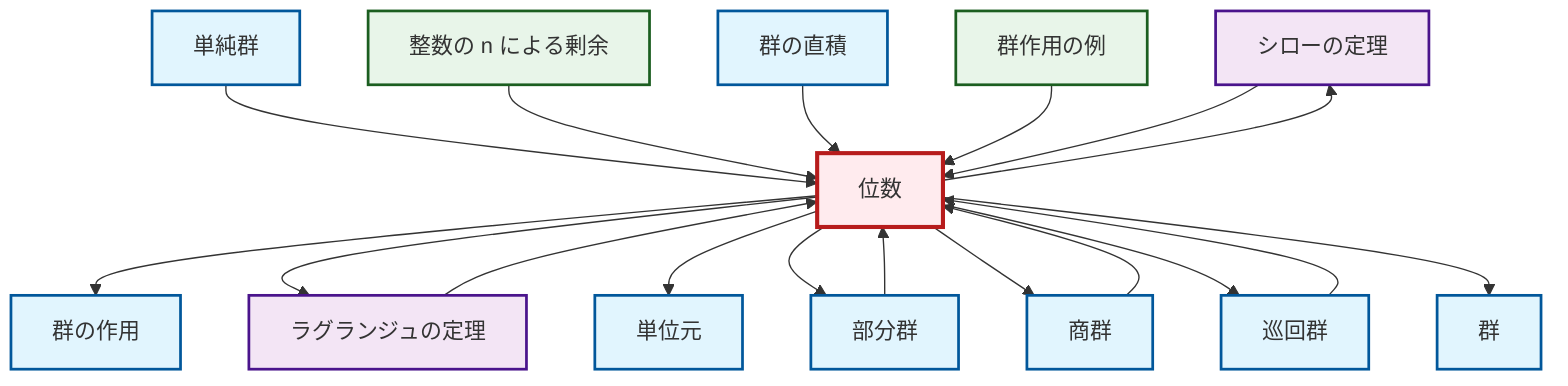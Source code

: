 graph TD
    classDef definition fill:#e1f5fe,stroke:#01579b,stroke-width:2px
    classDef theorem fill:#f3e5f5,stroke:#4a148c,stroke-width:2px
    classDef axiom fill:#fff3e0,stroke:#e65100,stroke-width:2px
    classDef example fill:#e8f5e9,stroke:#1b5e20,stroke-width:2px
    classDef current fill:#ffebee,stroke:#b71c1c,stroke-width:3px
    thm-sylow["シローの定理"]:::theorem
    def-order["位数"]:::definition
    def-simple-group["単純群"]:::definition
    ex-quotient-integers-mod-n["整数の n による剰余"]:::example
    def-direct-product["群の直積"]:::definition
    def-group["群"]:::definition
    def-cyclic-group["巡回群"]:::definition
    ex-group-action-examples["群作用の例"]:::example
    def-group-action["群の作用"]:::definition
    thm-lagrange["ラグランジュの定理"]:::theorem
    def-subgroup["部分群"]:::definition
    def-quotient-group["商群"]:::definition
    def-identity-element["単位元"]:::definition
    def-simple-group --> def-order
    def-cyclic-group --> def-order
    def-order --> def-group-action
    ex-quotient-integers-mod-n --> def-order
    def-order --> thm-lagrange
    def-order --> thm-sylow
    def-order --> def-identity-element
    def-order --> def-subgroup
    def-order --> def-quotient-group
    def-quotient-group --> def-order
    thm-lagrange --> def-order
    def-subgroup --> def-order
    def-direct-product --> def-order
    ex-group-action-examples --> def-order
    def-order --> def-cyclic-group
    thm-sylow --> def-order
    def-order --> def-group
    class def-order current